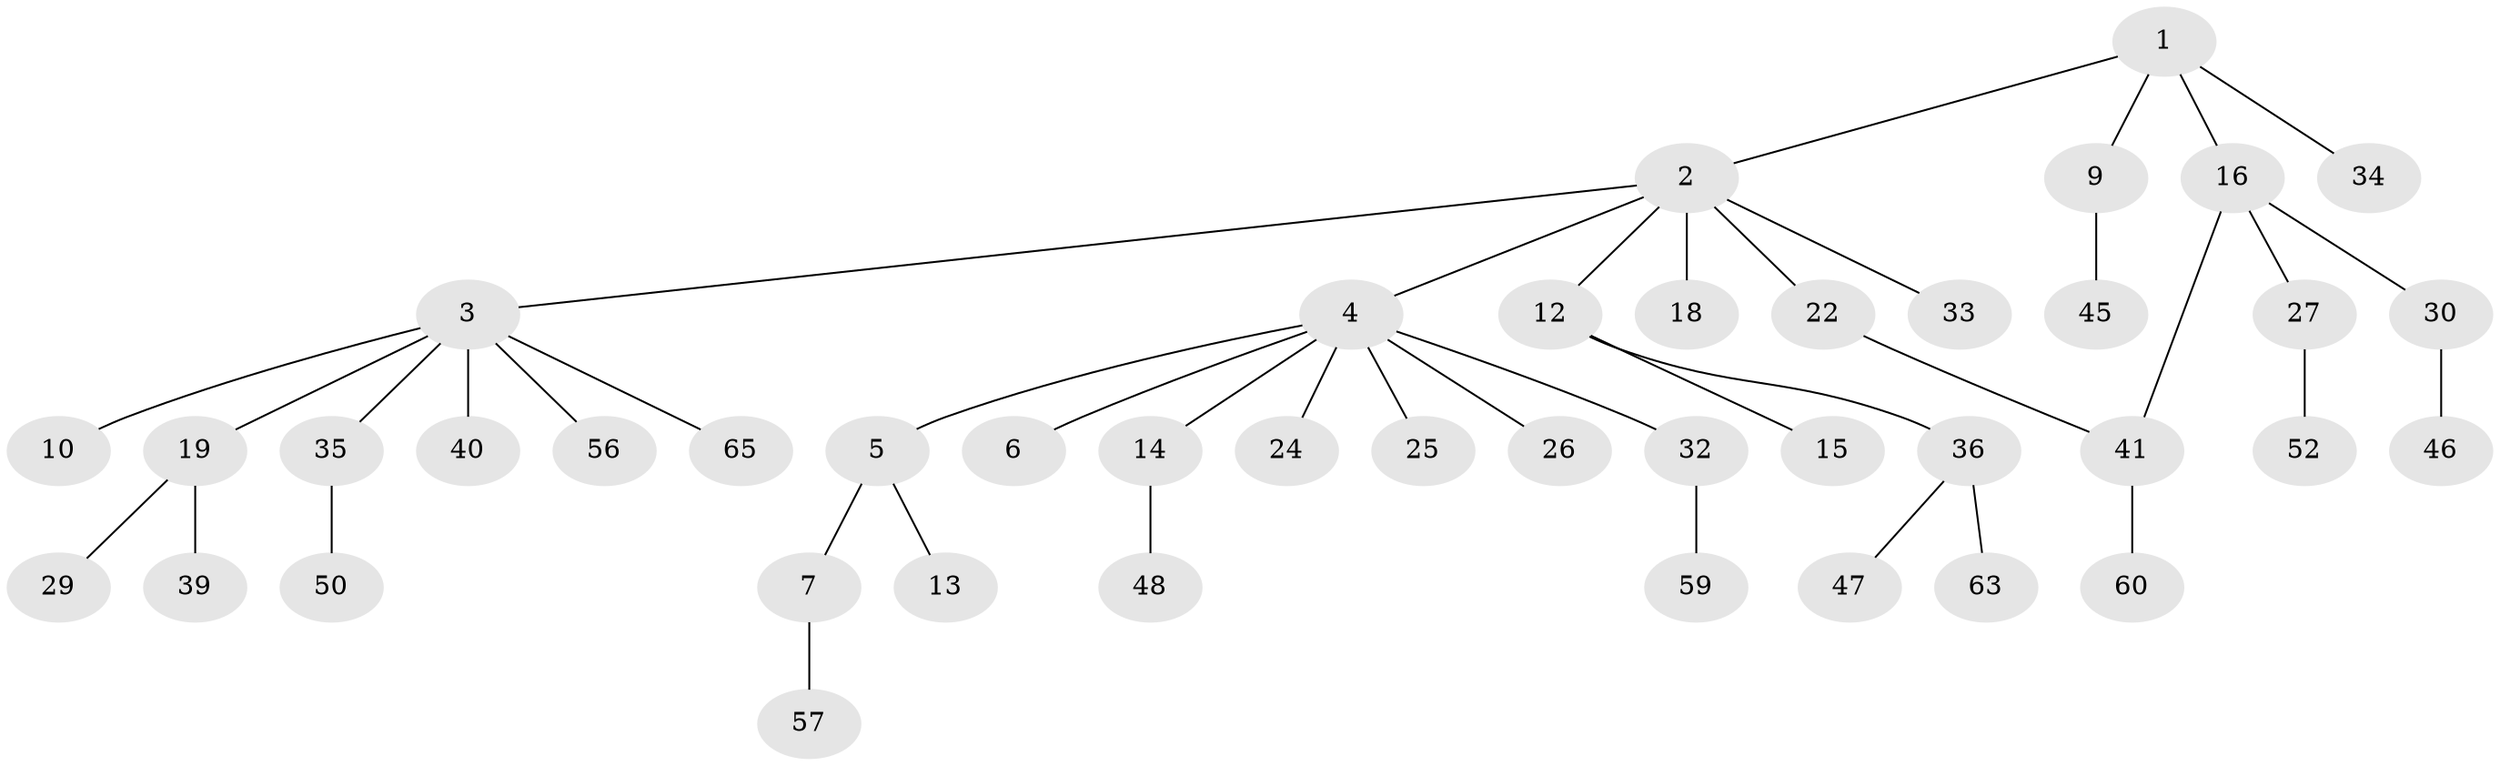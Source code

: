 // original degree distribution, {4: 0.06153846153846154, 7: 0.015384615384615385, 5: 0.015384615384615385, 9: 0.015384615384615385, 1: 0.47692307692307695, 3: 0.12307692307692308, 2: 0.2923076923076923}
// Generated by graph-tools (version 1.1) at 2025/10/02/27/25 16:10:52]
// undirected, 43 vertices, 43 edges
graph export_dot {
graph [start="1"]
  node [color=gray90,style=filled];
  1;
  2 [super="+31"];
  3 [super="+11"];
  4 [super="+28"];
  5 [super="+8"];
  6;
  7 [super="+62"];
  9 [super="+44"];
  10;
  12;
  13 [super="+21"];
  14 [super="+23"];
  15 [super="+20"];
  16 [super="+17"];
  18;
  19;
  22 [super="+38"];
  24 [super="+54"];
  25;
  26;
  27 [super="+51"];
  29 [super="+64"];
  30 [super="+43"];
  32;
  33;
  34 [super="+61"];
  35 [super="+42"];
  36 [super="+37"];
  39;
  40;
  41 [super="+53"];
  45;
  46;
  47;
  48 [super="+49"];
  50 [super="+55"];
  52;
  56;
  57 [super="+58"];
  59;
  60;
  63;
  65;
  1 -- 2;
  1 -- 9;
  1 -- 16;
  1 -- 34;
  2 -- 3;
  2 -- 4;
  2 -- 12;
  2 -- 18;
  2 -- 22;
  2 -- 33;
  3 -- 10;
  3 -- 56;
  3 -- 65;
  3 -- 40;
  3 -- 35;
  3 -- 19;
  4 -- 5;
  4 -- 6;
  4 -- 14;
  4 -- 24;
  4 -- 25;
  4 -- 26;
  4 -- 32;
  5 -- 7;
  5 -- 13;
  7 -- 57;
  9 -- 45;
  12 -- 15;
  12 -- 36;
  14 -- 48;
  16 -- 30;
  16 -- 41;
  16 -- 27;
  19 -- 29;
  19 -- 39;
  22 -- 41;
  27 -- 52;
  30 -- 46;
  32 -- 59;
  35 -- 50;
  36 -- 63;
  36 -- 47;
  41 -- 60;
}
